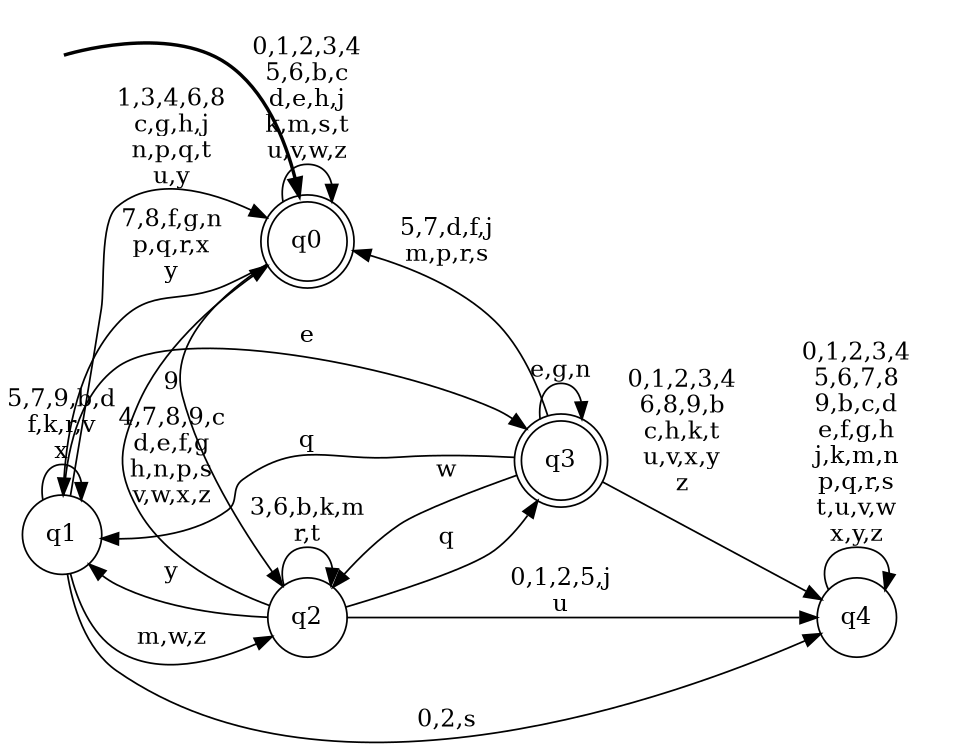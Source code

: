 digraph BlueStar {
__start0 [style = invis, shape = none, label = "", width = 0, height = 0];

rankdir=LR;
size="8,5";

s0 [style="rounded,filled", color="black", fillcolor="white" shape="doublecircle", label="q0"];
s1 [style="filled", color="black", fillcolor="white" shape="circle", label="q1"];
s2 [style="filled", color="black", fillcolor="white" shape="circle", label="q2"];
s3 [style="rounded,filled", color="black", fillcolor="white" shape="doublecircle", label="q3"];
s4 [style="filled", color="black", fillcolor="white" shape="circle", label="q4"];
subgraph cluster_main { 
	graph [pad=".75", ranksep="0.15", nodesep="0.15"];
	 style=invis; 
	__start0 -> s0 [penwidth=2];
}
s0 -> s0 [label="0,1,2,3,4\n5,6,b,c\nd,e,h,j\nk,m,s,t\nu,v,w,z"];
s0 -> s1 [label="7,8,f,g,n\np,q,r,x\ny"];
s0 -> s2 [label="9"];
s1 -> s0 [label="1,3,4,6,8\nc,g,h,j\nn,p,q,t\nu,y"];
s1 -> s1 [label="5,7,9,b,d\nf,k,r,v\nx"];
s1 -> s2 [label="m,w,z"];
s1 -> s3 [label="e"];
s1 -> s4 [label="0,2,s"];
s2 -> s0 [label="4,7,8,9,c\nd,e,f,g\nh,n,p,s\nv,w,x,z"];
s2 -> s1 [label="y"];
s2 -> s2 [label="3,6,b,k,m\nr,t"];
s2 -> s3 [label="q"];
s2 -> s4 [label="0,1,2,5,j\nu"];
s3 -> s0 [label="5,7,d,f,j\nm,p,r,s"];
s3 -> s1 [label="q"];
s3 -> s2 [label="w"];
s3 -> s3 [label="e,g,n"];
s3 -> s4 [label="0,1,2,3,4\n6,8,9,b\nc,h,k,t\nu,v,x,y\nz"];
s4 -> s4 [label="0,1,2,3,4\n5,6,7,8\n9,b,c,d\ne,f,g,h\nj,k,m,n\np,q,r,s\nt,u,v,w\nx,y,z"];

}